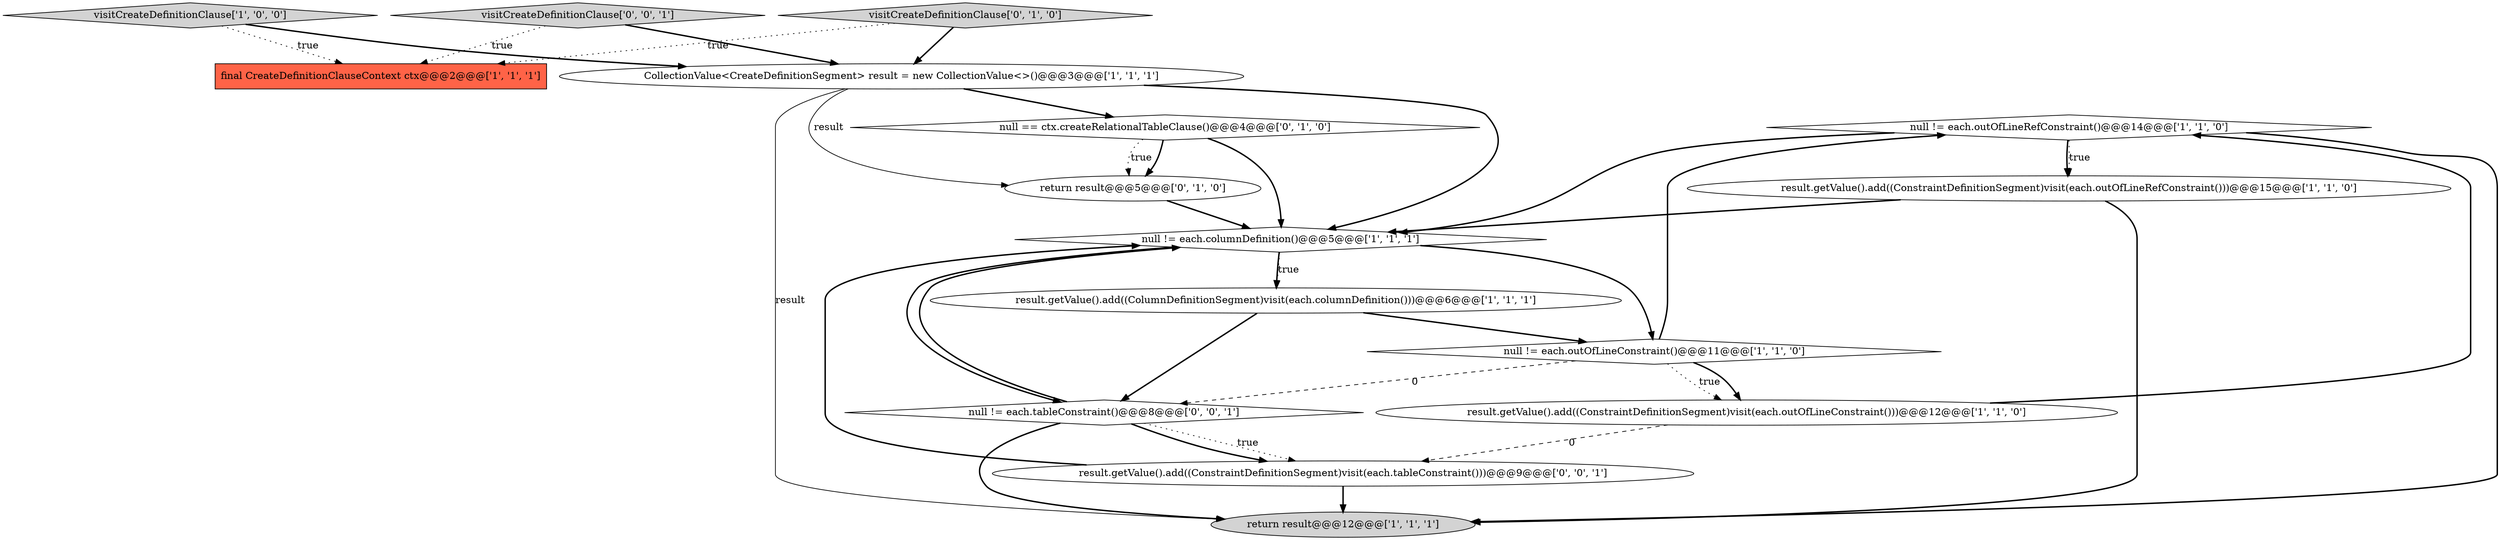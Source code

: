 digraph {
4 [style = filled, label = "null != each.outOfLineRefConstraint()@@@14@@@['1', '1', '0']", fillcolor = white, shape = diamond image = "AAA0AAABBB1BBB"];
2 [style = filled, label = "null != each.outOfLineConstraint()@@@11@@@['1', '1', '0']", fillcolor = white, shape = diamond image = "AAA0AAABBB1BBB"];
9 [style = filled, label = "return result@@@12@@@['1', '1', '1']", fillcolor = lightgray, shape = ellipse image = "AAA0AAABBB1BBB"];
10 [style = filled, label = "null == ctx.createRelationalTableClause()@@@4@@@['0', '1', '0']", fillcolor = white, shape = diamond image = "AAA1AAABBB2BBB"];
1 [style = filled, label = "visitCreateDefinitionClause['1', '0', '0']", fillcolor = lightgray, shape = diamond image = "AAA0AAABBB1BBB"];
5 [style = filled, label = "null != each.columnDefinition()@@@5@@@['1', '1', '1']", fillcolor = white, shape = diamond image = "AAA0AAABBB1BBB"];
8 [style = filled, label = "result.getValue().add((ColumnDefinitionSegment)visit(each.columnDefinition()))@@@6@@@['1', '1', '1']", fillcolor = white, shape = ellipse image = "AAA0AAABBB1BBB"];
11 [style = filled, label = "return result@@@5@@@['0', '1', '0']", fillcolor = white, shape = ellipse image = "AAA1AAABBB2BBB"];
12 [style = filled, label = "visitCreateDefinitionClause['0', '1', '0']", fillcolor = lightgray, shape = diamond image = "AAA0AAABBB2BBB"];
0 [style = filled, label = "CollectionValue<CreateDefinitionSegment> result = new CollectionValue<>()@@@3@@@['1', '1', '1']", fillcolor = white, shape = ellipse image = "AAA0AAABBB1BBB"];
14 [style = filled, label = "null != each.tableConstraint()@@@8@@@['0', '0', '1']", fillcolor = white, shape = diamond image = "AAA0AAABBB3BBB"];
15 [style = filled, label = "result.getValue().add((ConstraintDefinitionSegment)visit(each.tableConstraint()))@@@9@@@['0', '0', '1']", fillcolor = white, shape = ellipse image = "AAA0AAABBB3BBB"];
6 [style = filled, label = "result.getValue().add((ConstraintDefinitionSegment)visit(each.outOfLineConstraint()))@@@12@@@['1', '1', '0']", fillcolor = white, shape = ellipse image = "AAA0AAABBB1BBB"];
7 [style = filled, label = "final CreateDefinitionClauseContext ctx@@@2@@@['1', '1', '1']", fillcolor = tomato, shape = box image = "AAA0AAABBB1BBB"];
13 [style = filled, label = "visitCreateDefinitionClause['0', '0', '1']", fillcolor = lightgray, shape = diamond image = "AAA0AAABBB3BBB"];
3 [style = filled, label = "result.getValue().add((ConstraintDefinitionSegment)visit(each.outOfLineRefConstraint()))@@@15@@@['1', '1', '0']", fillcolor = white, shape = ellipse image = "AAA0AAABBB1BBB"];
5->2 [style = bold, label=""];
14->5 [style = bold, label=""];
5->8 [style = dotted, label="true"];
12->0 [style = bold, label=""];
5->14 [style = bold, label=""];
12->7 [style = dotted, label="true"];
8->14 [style = bold, label=""];
5->8 [style = bold, label=""];
2->4 [style = bold, label=""];
15->9 [style = bold, label=""];
6->4 [style = bold, label=""];
4->3 [style = dotted, label="true"];
13->0 [style = bold, label=""];
4->5 [style = bold, label=""];
1->7 [style = dotted, label="true"];
2->6 [style = dotted, label="true"];
14->9 [style = bold, label=""];
10->11 [style = bold, label=""];
3->5 [style = bold, label=""];
0->9 [style = solid, label="result"];
0->10 [style = bold, label=""];
8->2 [style = bold, label=""];
14->15 [style = dotted, label="true"];
2->14 [style = dashed, label="0"];
4->9 [style = bold, label=""];
3->9 [style = bold, label=""];
0->11 [style = solid, label="result"];
15->5 [style = bold, label=""];
2->6 [style = bold, label=""];
6->15 [style = dashed, label="0"];
0->5 [style = bold, label=""];
10->11 [style = dotted, label="true"];
14->15 [style = bold, label=""];
4->3 [style = bold, label=""];
13->7 [style = dotted, label="true"];
10->5 [style = bold, label=""];
11->5 [style = bold, label=""];
1->0 [style = bold, label=""];
}
